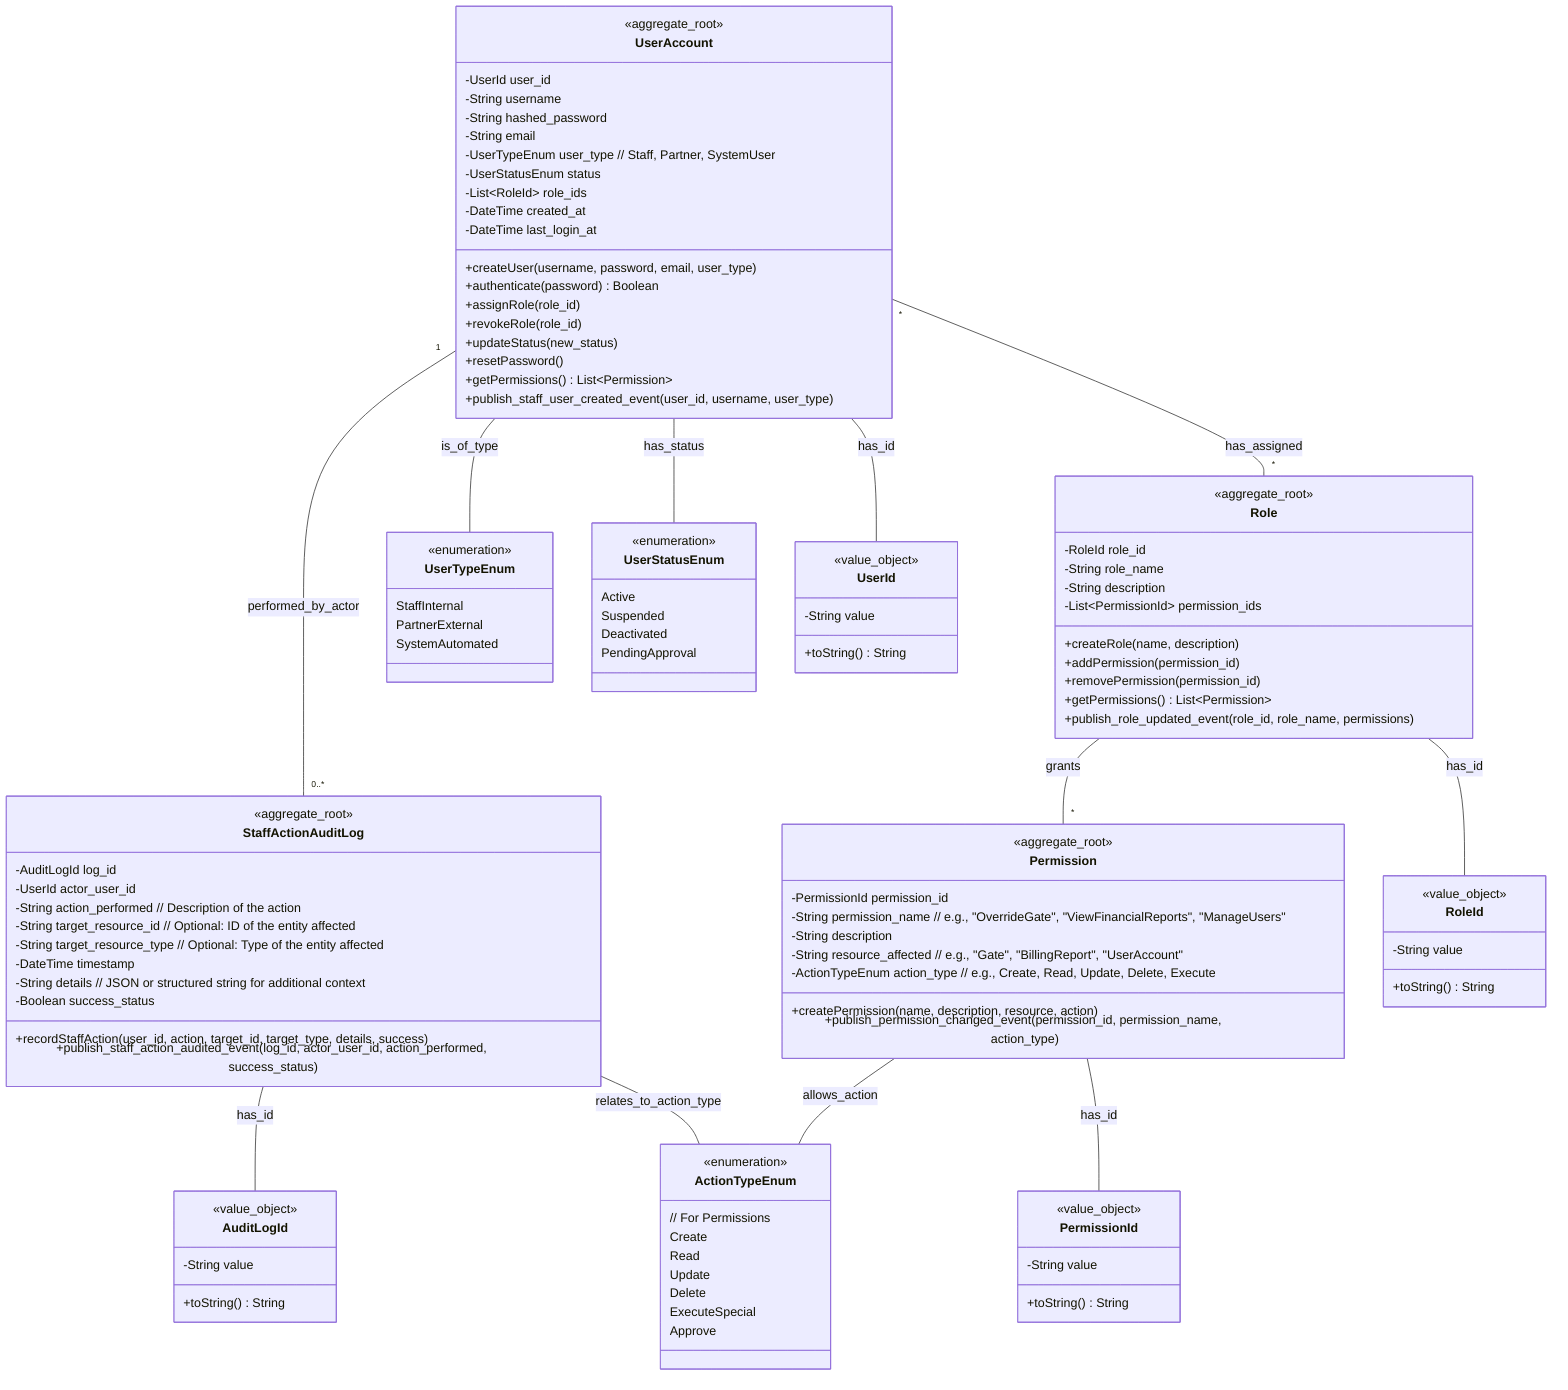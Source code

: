 classDiagram
    class UserAccount {
        <<aggregate_root>>
        -UserId user_id
        -String username
        -String hashed_password
        -String email
        -UserTypeEnum user_type // Staff, Partner, SystemUser
        -UserStatusEnum status
        -List~RoleId~ role_ids
        -DateTime created_at
        -DateTime last_login_at
        +createUser(username, password, email, user_type)
        +authenticate(password) Boolean
        +assignRole(role_id)
        +revokeRole(role_id)
        +updateStatus(new_status)
        +resetPassword()
        +getPermissions() List~Permission~
        +publish_staff_user_created_event(user_id, username, user_type)
    }

    class Role {
        <<aggregate_root>>
        -RoleId role_id
        -String role_name
        -String description
        -List~PermissionId~ permission_ids
        +createRole(name, description)
        +addPermission(permission_id)
        +removePermission(permission_id)
        +getPermissions() List~Permission~
        +publish_role_updated_event(role_id, role_name, permissions)
    }

    class Permission {
        <<aggregate_root>>
        -PermissionId permission_id
        -String permission_name // e.g., "OverrideGate", "ViewFinancialReports", "ManageUsers"
        -String description
        -String resource_affected // e.g., "Gate", "BillingReport", "UserAccount"
        -ActionTypeEnum action_type // e.g., Create, Read, Update, Delete, Execute
        +createPermission(name, description, resource, action)
        +publish_permission_changed_event(permission_id, permission_name, action_type)
    }

    class StaffActionAuditLog {
        <<aggregate_root>>
        -AuditLogId log_id
        -UserId actor_user_id
        -String action_performed // Description of the action
        -String target_resource_id // Optional: ID of the entity affected
        -String target_resource_type // Optional: Type of the entity affected
        -DateTime timestamp
        -String details // JSON or structured string for additional context
        -Boolean success_status
        +recordStaffAction(user_id, action, target_id, target_type, details, success)
        +publish_staff_action_audited_event(log_id, actor_user_id, action_performed, success_status)
    }

    class UserTypeEnum {
        <<enumeration>>
        StaffInternal
        PartnerExternal
        SystemAutomated
    }

    class UserStatusEnum {
        <<enumeration>>
        Active
        Suspended
        Deactivated
        PendingApproval
    }

    class ActionTypeEnum { // For Permissions
        <<enumeration>>
        Create
        Read
        Update
        Delete
        ExecuteSpecial
        Approve
    }

    class UserId {
        <<value_object>>
        -String value
        +toString() String
    }

    class RoleId {
        <<value_object>>
        -String value
        +toString() String
    }

    class PermissionId {
        <<value_object>>
        -String value
        +toString() String
    }

    class AuditLogId {
        <<value_object>>
        -String value
        +toString() String
    }

    UserAccount -- UserId : has_id
    UserAccount "*" -- "*" Role : has_assigned
    Role -- RoleId : has_id
    Role "*" -- "*" Permission : grants
    Permission -- PermissionId : has_id
    StaffActionAuditLog -- AuditLogId : has_id

    UserAccount "1" -- "0..*" StaffActionAuditLog : performed_by_actor
    StaffActionAuditLog -- ActionTypeEnum : relates_to_action_type

    UserAccount -- UserTypeEnum : is_of_type
    UserAccount -- UserStatusEnum : has_status
    Permission -- ActionTypeEnum : allows_action